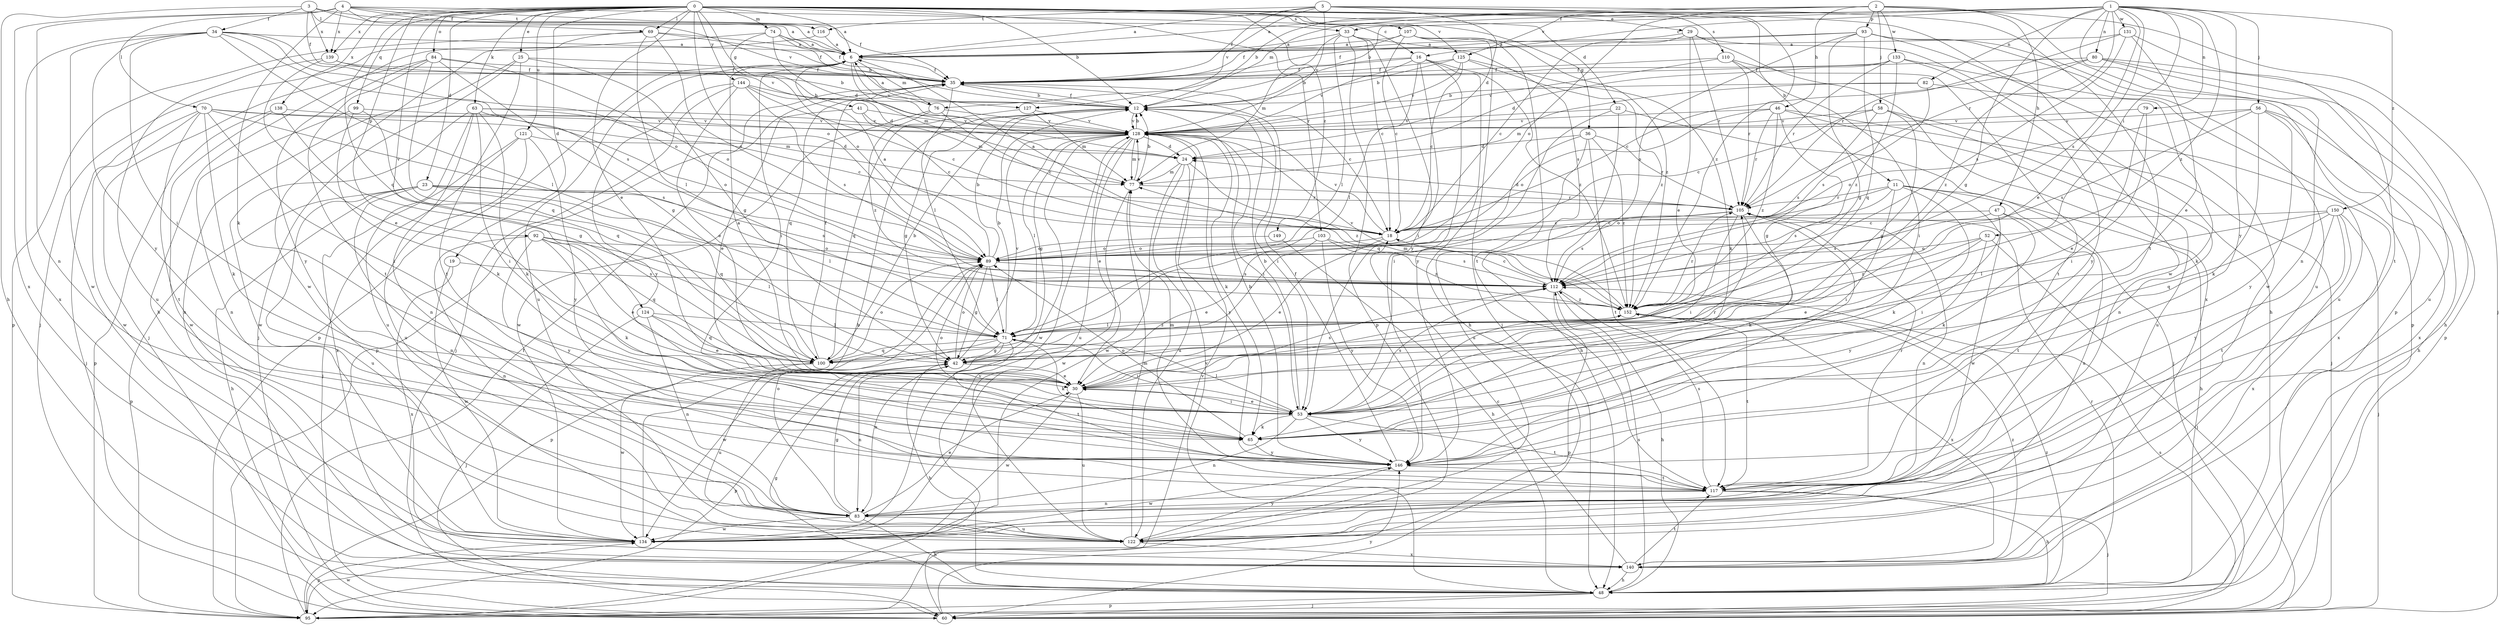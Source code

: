 strict digraph  {
0;
1;
2;
3;
4;
5;
6;
11;
12;
16;
18;
19;
22;
23;
24;
25;
29;
30;
33;
34;
35;
36;
41;
42;
46;
47;
48;
52;
53;
56;
58;
60;
63;
65;
69;
70;
71;
74;
76;
77;
79;
80;
82;
83;
84;
89;
92;
93;
95;
99;
100;
103;
105;
107;
110;
112;
116;
117;
121;
122;
124;
125;
127;
128;
131;
133;
134;
138;
139;
140;
144;
146;
149;
150;
152;
0 -> 6  [label=a];
0 -> 11  [label=b];
0 -> 12  [label=b];
0 -> 19  [label=d];
0 -> 22  [label=d];
0 -> 23  [label=d];
0 -> 25  [label=e];
0 -> 29  [label=e];
0 -> 30  [label=e];
0 -> 36  [label=g];
0 -> 41  [label=g];
0 -> 63  [label=k];
0 -> 69  [label=l];
0 -> 74  [label=m];
0 -> 84  [label=o];
0 -> 89  [label=o];
0 -> 92  [label=p];
0 -> 99  [label=q];
0 -> 100  [label=q];
0 -> 103  [label=r];
0 -> 107  [label=s];
0 -> 110  [label=s];
0 -> 121  [label=u];
0 -> 124  [label=v];
0 -> 125  [label=v];
0 -> 138  [label=x];
0 -> 139  [label=x];
0 -> 144  [label=y];
0 -> 149  [label=z];
1 -> 6  [label=a];
1 -> 12  [label=b];
1 -> 16  [label=c];
1 -> 30  [label=e];
1 -> 33  [label=f];
1 -> 42  [label=g];
1 -> 52  [label=i];
1 -> 56  [label=j];
1 -> 76  [label=m];
1 -> 79  [label=n];
1 -> 80  [label=n];
1 -> 82  [label=n];
1 -> 83  [label=n];
1 -> 105  [label=r];
1 -> 112  [label=s];
1 -> 131  [label=w];
1 -> 146  [label=y];
1 -> 150  [label=z];
1 -> 152  [label=z];
2 -> 12  [label=b];
2 -> 46  [label=h];
2 -> 47  [label=h];
2 -> 58  [label=j];
2 -> 60  [label=j];
2 -> 89  [label=o];
2 -> 93  [label=p];
2 -> 95  [label=p];
2 -> 125  [label=v];
2 -> 133  [label=w];
3 -> 6  [label=a];
3 -> 33  [label=f];
3 -> 34  [label=f];
3 -> 35  [label=f];
3 -> 48  [label=h];
3 -> 69  [label=l];
3 -> 139  [label=x];
4 -> 6  [label=a];
4 -> 16  [label=c];
4 -> 35  [label=f];
4 -> 65  [label=k];
4 -> 70  [label=l];
4 -> 83  [label=n];
4 -> 116  [label=t];
4 -> 127  [label=v];
4 -> 139  [label=x];
4 -> 140  [label=x];
5 -> 6  [label=a];
5 -> 24  [label=d];
5 -> 35  [label=f];
5 -> 116  [label=t];
5 -> 117  [label=t];
5 -> 127  [label=v];
5 -> 128  [label=v];
5 -> 134  [label=w];
5 -> 152  [label=z];
6 -> 35  [label=f];
6 -> 53  [label=i];
6 -> 76  [label=m];
6 -> 77  [label=m];
6 -> 95  [label=p];
6 -> 122  [label=u];
6 -> 128  [label=v];
11 -> 48  [label=h];
11 -> 53  [label=i];
11 -> 65  [label=k];
11 -> 89  [label=o];
11 -> 105  [label=r];
11 -> 112  [label=s];
11 -> 122  [label=u];
11 -> 134  [label=w];
12 -> 35  [label=f];
12 -> 42  [label=g];
12 -> 53  [label=i];
12 -> 128  [label=v];
16 -> 12  [label=b];
16 -> 35  [label=f];
16 -> 48  [label=h];
16 -> 53  [label=i];
16 -> 71  [label=l];
16 -> 128  [label=v];
16 -> 146  [label=y];
16 -> 152  [label=z];
18 -> 6  [label=a];
18 -> 30  [label=e];
18 -> 89  [label=o];
18 -> 128  [label=v];
19 -> 112  [label=s];
19 -> 134  [label=w];
19 -> 140  [label=x];
22 -> 48  [label=h];
22 -> 53  [label=i];
22 -> 60  [label=j];
22 -> 128  [label=v];
23 -> 48  [label=h];
23 -> 71  [label=l];
23 -> 83  [label=n];
23 -> 95  [label=p];
23 -> 100  [label=q];
23 -> 105  [label=r];
23 -> 112  [label=s];
23 -> 122  [label=u];
24 -> 77  [label=m];
24 -> 122  [label=u];
24 -> 134  [label=w];
24 -> 146  [label=y];
24 -> 152  [label=z];
25 -> 35  [label=f];
25 -> 42  [label=g];
25 -> 60  [label=j];
25 -> 117  [label=t];
25 -> 140  [label=x];
29 -> 6  [label=a];
29 -> 18  [label=c];
29 -> 30  [label=e];
29 -> 48  [label=h];
29 -> 105  [label=r];
29 -> 140  [label=x];
30 -> 6  [label=a];
30 -> 53  [label=i];
30 -> 112  [label=s];
30 -> 122  [label=u];
30 -> 134  [label=w];
33 -> 6  [label=a];
33 -> 18  [label=c];
33 -> 71  [label=l];
33 -> 77  [label=m];
33 -> 95  [label=p];
33 -> 112  [label=s];
33 -> 146  [label=y];
34 -> 6  [label=a];
34 -> 53  [label=i];
34 -> 71  [label=l];
34 -> 89  [label=o];
34 -> 112  [label=s];
34 -> 128  [label=v];
34 -> 134  [label=w];
34 -> 140  [label=x];
34 -> 146  [label=y];
35 -> 12  [label=b];
35 -> 18  [label=c];
35 -> 71  [label=l];
35 -> 95  [label=p];
35 -> 100  [label=q];
36 -> 24  [label=d];
36 -> 100  [label=q];
36 -> 105  [label=r];
36 -> 117  [label=t];
36 -> 122  [label=u];
36 -> 152  [label=z];
41 -> 18  [label=c];
41 -> 30  [label=e];
41 -> 77  [label=m];
41 -> 128  [label=v];
42 -> 30  [label=e];
42 -> 48  [label=h];
42 -> 83  [label=n];
42 -> 89  [label=o];
42 -> 95  [label=p];
42 -> 128  [label=v];
46 -> 42  [label=g];
46 -> 60  [label=j];
46 -> 89  [label=o];
46 -> 105  [label=r];
46 -> 122  [label=u];
46 -> 128  [label=v];
46 -> 152  [label=z];
47 -> 18  [label=c];
47 -> 53  [label=i];
47 -> 65  [label=k];
47 -> 112  [label=s];
47 -> 117  [label=t];
48 -> 42  [label=g];
48 -> 60  [label=j];
48 -> 95  [label=p];
48 -> 105  [label=r];
48 -> 112  [label=s];
48 -> 128  [label=v];
48 -> 152  [label=z];
52 -> 30  [label=e];
52 -> 60  [label=j];
52 -> 89  [label=o];
52 -> 146  [label=y];
52 -> 152  [label=z];
53 -> 12  [label=b];
53 -> 30  [label=e];
53 -> 65  [label=k];
53 -> 71  [label=l];
53 -> 83  [label=n];
53 -> 89  [label=o];
53 -> 105  [label=r];
53 -> 112  [label=s];
53 -> 117  [label=t];
53 -> 146  [label=y];
56 -> 48  [label=h];
56 -> 65  [label=k];
56 -> 89  [label=o];
56 -> 112  [label=s];
56 -> 128  [label=v];
56 -> 140  [label=x];
56 -> 146  [label=y];
58 -> 18  [label=c];
58 -> 42  [label=g];
58 -> 83  [label=n];
58 -> 112  [label=s];
58 -> 128  [label=v];
58 -> 140  [label=x];
60 -> 112  [label=s];
60 -> 128  [label=v];
60 -> 146  [label=y];
63 -> 53  [label=i];
63 -> 65  [label=k];
63 -> 77  [label=m];
63 -> 83  [label=n];
63 -> 89  [label=o];
63 -> 122  [label=u];
63 -> 128  [label=v];
63 -> 134  [label=w];
65 -> 89  [label=o];
65 -> 146  [label=y];
69 -> 6  [label=a];
69 -> 35  [label=f];
69 -> 60  [label=j];
69 -> 71  [label=l];
69 -> 89  [label=o];
69 -> 95  [label=p];
70 -> 18  [label=c];
70 -> 53  [label=i];
70 -> 60  [label=j];
70 -> 65  [label=k];
70 -> 112  [label=s];
70 -> 117  [label=t];
70 -> 128  [label=v];
70 -> 134  [label=w];
71 -> 12  [label=b];
71 -> 42  [label=g];
71 -> 53  [label=i];
71 -> 65  [label=k];
71 -> 83  [label=n];
71 -> 100  [label=q];
71 -> 117  [label=t];
71 -> 134  [label=w];
71 -> 152  [label=z];
74 -> 6  [label=a];
74 -> 12  [label=b];
74 -> 24  [label=d];
74 -> 35  [label=f];
74 -> 48  [label=h];
74 -> 89  [label=o];
76 -> 6  [label=a];
76 -> 18  [label=c];
76 -> 128  [label=v];
76 -> 134  [label=w];
76 -> 152  [label=z];
77 -> 12  [label=b];
77 -> 105  [label=r];
77 -> 128  [label=v];
77 -> 134  [label=w];
79 -> 30  [label=e];
79 -> 53  [label=i];
79 -> 128  [label=v];
80 -> 18  [label=c];
80 -> 35  [label=f];
80 -> 48  [label=h];
80 -> 95  [label=p];
80 -> 122  [label=u];
80 -> 152  [label=z];
82 -> 12  [label=b];
82 -> 65  [label=k];
82 -> 77  [label=m];
82 -> 112  [label=s];
83 -> 30  [label=e];
83 -> 42  [label=g];
83 -> 48  [label=h];
83 -> 89  [label=o];
83 -> 122  [label=u];
83 -> 134  [label=w];
84 -> 35  [label=f];
84 -> 42  [label=g];
84 -> 60  [label=j];
84 -> 89  [label=o];
84 -> 100  [label=q];
84 -> 117  [label=t];
84 -> 146  [label=y];
89 -> 6  [label=a];
89 -> 12  [label=b];
89 -> 42  [label=g];
89 -> 71  [label=l];
89 -> 95  [label=p];
89 -> 112  [label=s];
92 -> 30  [label=e];
92 -> 65  [label=k];
92 -> 71  [label=l];
92 -> 83  [label=n];
92 -> 89  [label=o];
92 -> 100  [label=q];
92 -> 146  [label=y];
93 -> 6  [label=a];
93 -> 35  [label=f];
93 -> 42  [label=g];
93 -> 95  [label=p];
93 -> 100  [label=q];
93 -> 112  [label=s];
93 -> 122  [label=u];
93 -> 134  [label=w];
95 -> 35  [label=f];
95 -> 128  [label=v];
95 -> 134  [label=w];
99 -> 65  [label=k];
99 -> 83  [label=n];
99 -> 100  [label=q];
99 -> 128  [label=v];
100 -> 12  [label=b];
100 -> 35  [label=f];
100 -> 89  [label=o];
100 -> 122  [label=u];
100 -> 134  [label=w];
103 -> 30  [label=e];
103 -> 89  [label=o];
103 -> 112  [label=s];
103 -> 146  [label=y];
103 -> 152  [label=z];
105 -> 18  [label=c];
105 -> 24  [label=d];
105 -> 53  [label=i];
105 -> 65  [label=k];
105 -> 83  [label=n];
105 -> 112  [label=s];
105 -> 146  [label=y];
107 -> 6  [label=a];
107 -> 18  [label=c];
107 -> 35  [label=f];
107 -> 60  [label=j];
107 -> 117  [label=t];
107 -> 152  [label=z];
110 -> 35  [label=f];
110 -> 53  [label=i];
110 -> 105  [label=r];
110 -> 117  [label=t];
110 -> 128  [label=v];
112 -> 18  [label=c];
112 -> 48  [label=h];
112 -> 95  [label=p];
112 -> 152  [label=z];
116 -> 6  [label=a];
116 -> 134  [label=w];
117 -> 48  [label=h];
117 -> 60  [label=j];
117 -> 83  [label=n];
117 -> 105  [label=r];
117 -> 112  [label=s];
121 -> 24  [label=d];
121 -> 60  [label=j];
121 -> 122  [label=u];
121 -> 140  [label=x];
121 -> 146  [label=y];
122 -> 77  [label=m];
122 -> 140  [label=x];
122 -> 146  [label=y];
124 -> 30  [label=e];
124 -> 60  [label=j];
124 -> 71  [label=l];
124 -> 83  [label=n];
124 -> 100  [label=q];
125 -> 12  [label=b];
125 -> 18  [label=c];
125 -> 35  [label=f];
125 -> 65  [label=k];
125 -> 128  [label=v];
125 -> 152  [label=z];
127 -> 77  [label=m];
127 -> 100  [label=q];
127 -> 128  [label=v];
128 -> 12  [label=b];
128 -> 24  [label=d];
128 -> 30  [label=e];
128 -> 42  [label=g];
128 -> 53  [label=i];
128 -> 65  [label=k];
128 -> 71  [label=l];
128 -> 77  [label=m];
128 -> 122  [label=u];
128 -> 134  [label=w];
131 -> 6  [label=a];
131 -> 30  [label=e];
131 -> 105  [label=r];
131 -> 112  [label=s];
131 -> 117  [label=t];
133 -> 24  [label=d];
133 -> 35  [label=f];
133 -> 105  [label=r];
133 -> 122  [label=u];
133 -> 146  [label=y];
133 -> 152  [label=z];
134 -> 12  [label=b];
134 -> 95  [label=p];
138 -> 42  [label=g];
138 -> 95  [label=p];
138 -> 128  [label=v];
138 -> 134  [label=w];
139 -> 12  [label=b];
139 -> 30  [label=e];
139 -> 35  [label=f];
139 -> 122  [label=u];
140 -> 18  [label=c];
140 -> 48  [label=h];
140 -> 117  [label=t];
140 -> 152  [label=z];
144 -> 12  [label=b];
144 -> 18  [label=c];
144 -> 24  [label=d];
144 -> 30  [label=e];
144 -> 60  [label=j];
144 -> 112  [label=s];
144 -> 146  [label=y];
146 -> 12  [label=b];
146 -> 35  [label=f];
146 -> 77  [label=m];
146 -> 117  [label=t];
146 -> 134  [label=w];
149 -> 48  [label=h];
149 -> 89  [label=o];
150 -> 18  [label=c];
150 -> 60  [label=j];
150 -> 71  [label=l];
150 -> 100  [label=q];
150 -> 117  [label=t];
150 -> 140  [label=x];
150 -> 146  [label=y];
152 -> 71  [label=l];
152 -> 77  [label=m];
152 -> 105  [label=r];
152 -> 117  [label=t];
152 -> 128  [label=v];
152 -> 140  [label=x];
}
